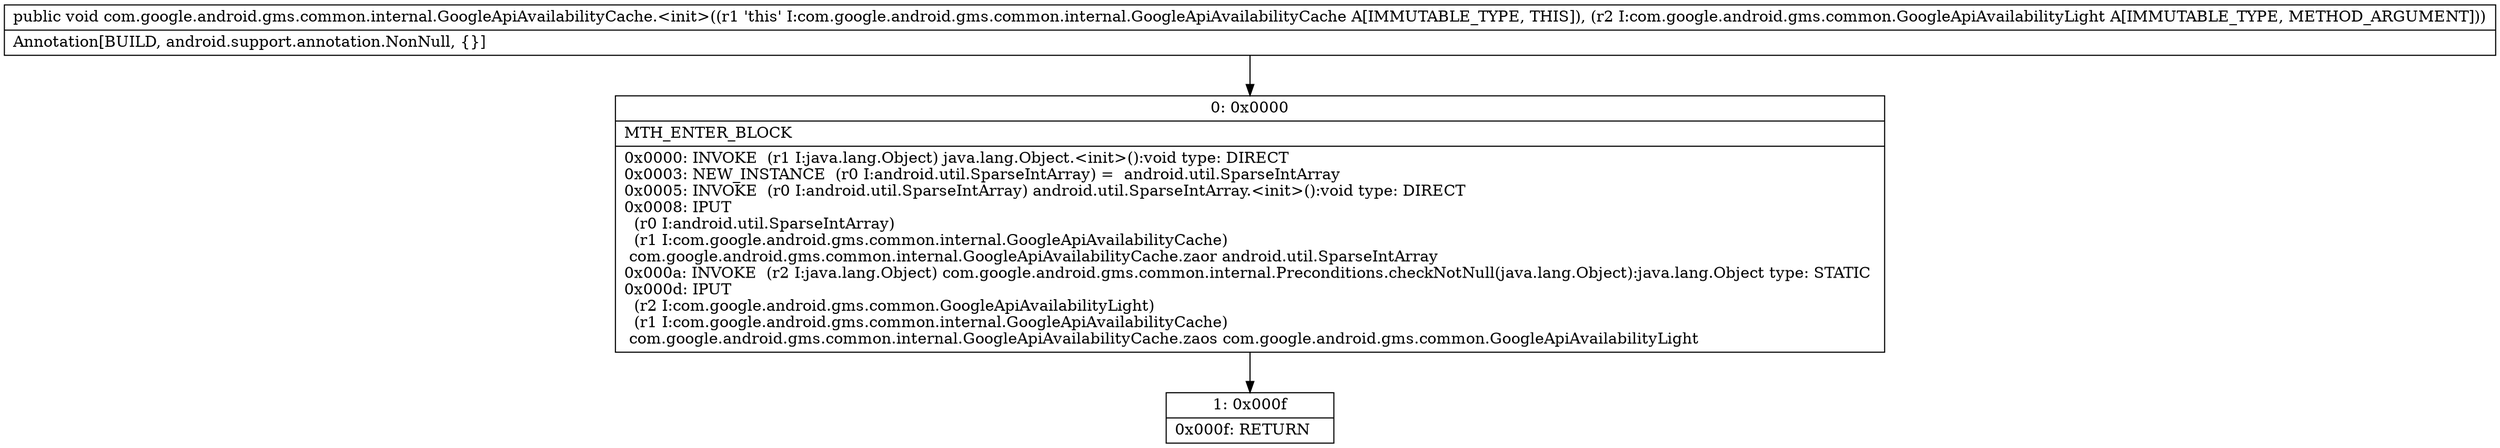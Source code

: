 digraph "CFG forcom.google.android.gms.common.internal.GoogleApiAvailabilityCache.\<init\>(Lcom\/google\/android\/gms\/common\/GoogleApiAvailabilityLight;)V" {
Node_0 [shape=record,label="{0\:\ 0x0000|MTH_ENTER_BLOCK\l|0x0000: INVOKE  (r1 I:java.lang.Object) java.lang.Object.\<init\>():void type: DIRECT \l0x0003: NEW_INSTANCE  (r0 I:android.util.SparseIntArray) =  android.util.SparseIntArray \l0x0005: INVOKE  (r0 I:android.util.SparseIntArray) android.util.SparseIntArray.\<init\>():void type: DIRECT \l0x0008: IPUT  \l  (r0 I:android.util.SparseIntArray)\l  (r1 I:com.google.android.gms.common.internal.GoogleApiAvailabilityCache)\l com.google.android.gms.common.internal.GoogleApiAvailabilityCache.zaor android.util.SparseIntArray \l0x000a: INVOKE  (r2 I:java.lang.Object) com.google.android.gms.common.internal.Preconditions.checkNotNull(java.lang.Object):java.lang.Object type: STATIC \l0x000d: IPUT  \l  (r2 I:com.google.android.gms.common.GoogleApiAvailabilityLight)\l  (r1 I:com.google.android.gms.common.internal.GoogleApiAvailabilityCache)\l com.google.android.gms.common.internal.GoogleApiAvailabilityCache.zaos com.google.android.gms.common.GoogleApiAvailabilityLight \l}"];
Node_1 [shape=record,label="{1\:\ 0x000f|0x000f: RETURN   \l}"];
MethodNode[shape=record,label="{public void com.google.android.gms.common.internal.GoogleApiAvailabilityCache.\<init\>((r1 'this' I:com.google.android.gms.common.internal.GoogleApiAvailabilityCache A[IMMUTABLE_TYPE, THIS]), (r2 I:com.google.android.gms.common.GoogleApiAvailabilityLight A[IMMUTABLE_TYPE, METHOD_ARGUMENT]))  | Annotation[BUILD, android.support.annotation.NonNull, \{\}]\l}"];
MethodNode -> Node_0;
Node_0 -> Node_1;
}

